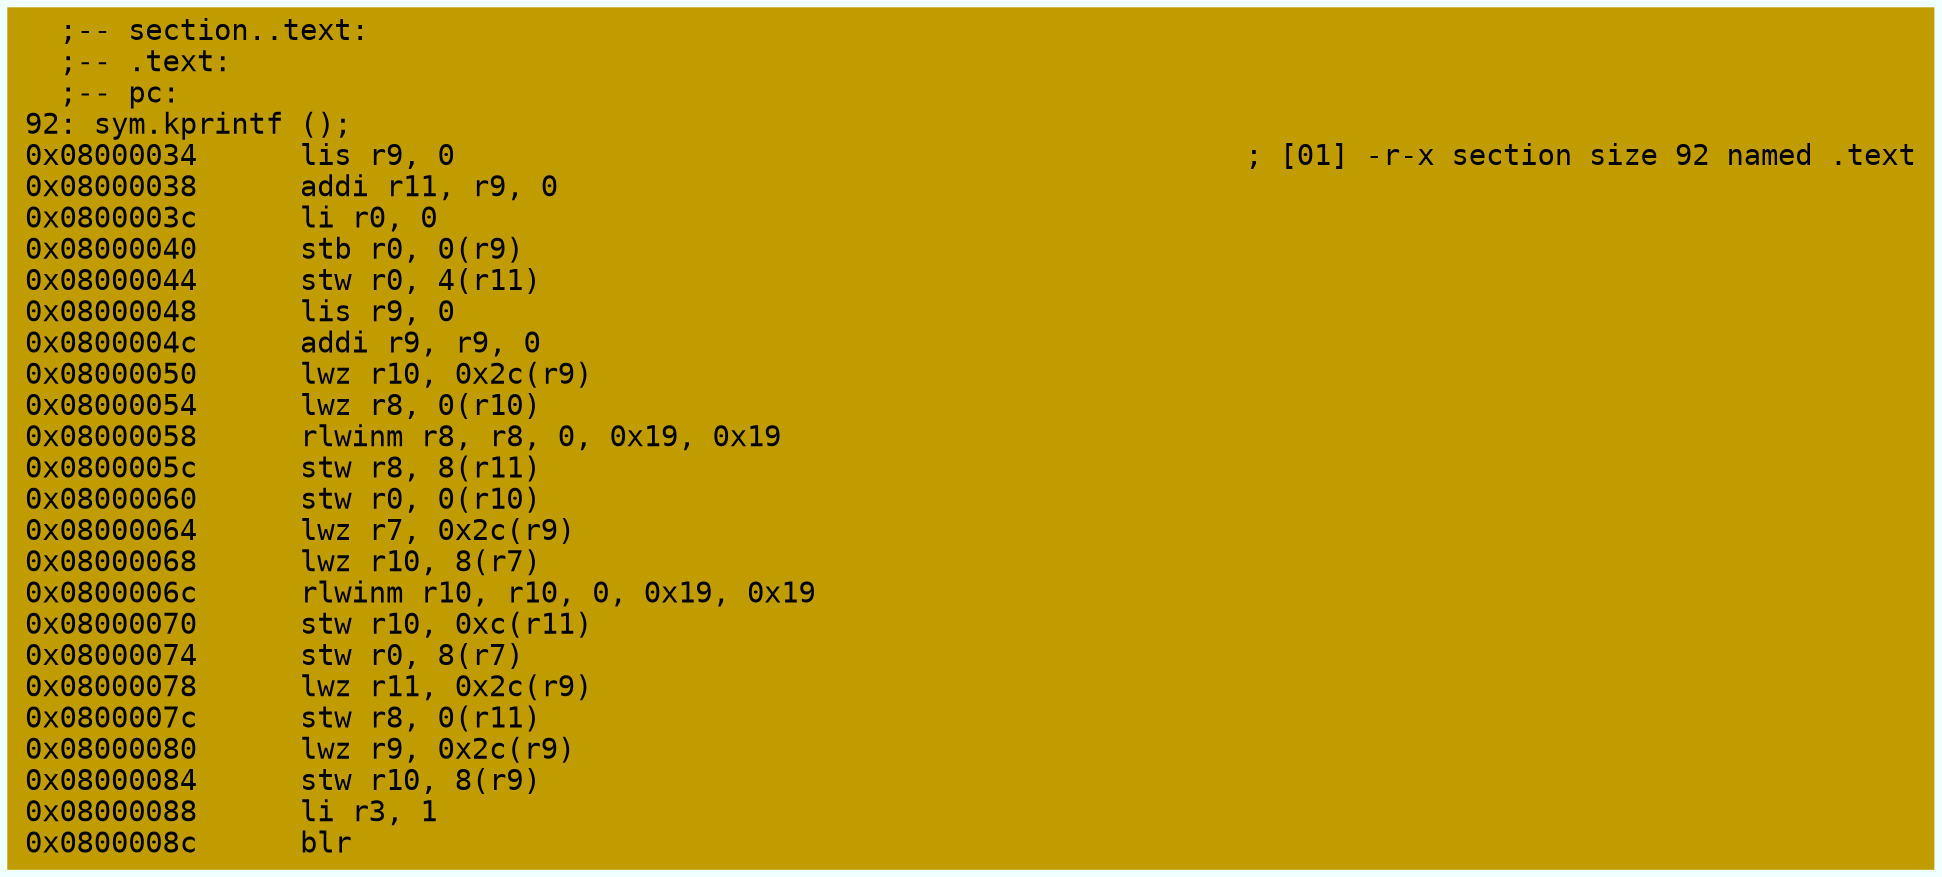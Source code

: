 digraph code {
	graph [bgcolor=azure fontsize=8 fontname="Courier" splines="ortho"];
	node [fillcolor=gray style=filled shape=box];
	edge [arrowhead="normal"];
	"0x08000034" [URL="sym.kprintf/0x08000034", fillcolor="#c19c00",color="#c19c00", fontname="Courier",label="  ;-- section..text:\l  ;-- .text:\l  ;-- pc:\l92: sym.kprintf ();\l0x08000034      lis r9, 0                                              ; [01] -r-x section size 92 named .text\l0x08000038      addi r11, r9, 0\l0x0800003c      li r0, 0\l0x08000040      stb r0, 0(r9)\l0x08000044      stw r0, 4(r11)\l0x08000048      lis r9, 0\l0x0800004c      addi r9, r9, 0\l0x08000050      lwz r10, 0x2c(r9)\l0x08000054      lwz r8, 0(r10)\l0x08000058      rlwinm r8, r8, 0, 0x19, 0x19\l0x0800005c      stw r8, 8(r11)\l0x08000060      stw r0, 0(r10)\l0x08000064      lwz r7, 0x2c(r9)\l0x08000068      lwz r10, 8(r7)\l0x0800006c      rlwinm r10, r10, 0, 0x19, 0x19\l0x08000070      stw r10, 0xc(r11)\l0x08000074      stw r0, 8(r7)\l0x08000078      lwz r11, 0x2c(r9)\l0x0800007c      stw r8, 0(r11)\l0x08000080      lwz r9, 0x2c(r9)\l0x08000084      stw r10, 8(r9)\l0x08000088      li r3, 1\l0x0800008c      blr\l"]
}
